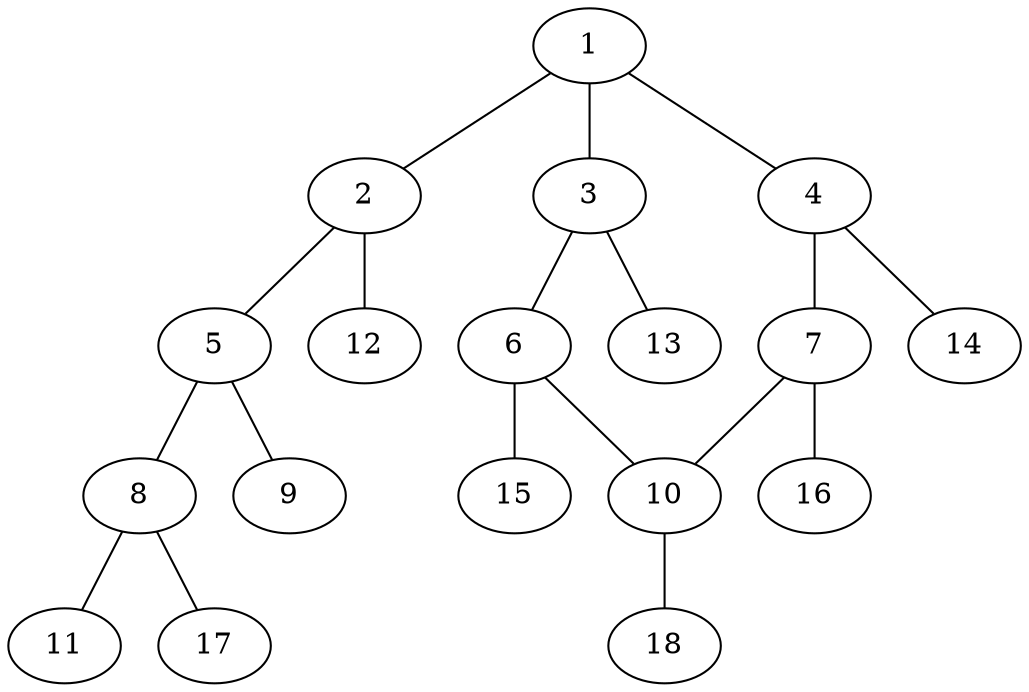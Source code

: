 graph molecule_484 {
	1	 [chem=C];
	2	 [chem=C];
	1 -- 2	 [valence=1];
	3	 [chem=C];
	1 -- 3	 [valence=2];
	4	 [chem=C];
	1 -- 4	 [valence=1];
	5	 [chem=C];
	2 -- 5	 [valence=2];
	12	 [chem=H];
	2 -- 12	 [valence=1];
	6	 [chem=C];
	3 -- 6	 [valence=1];
	13	 [chem=H];
	3 -- 13	 [valence=1];
	7	 [chem=C];
	4 -- 7	 [valence=2];
	14	 [chem=H];
	4 -- 14	 [valence=1];
	8	 [chem=C];
	5 -- 8	 [valence=1];
	9	 [chem=Br];
	5 -- 9	 [valence=1];
	10	 [chem=C];
	6 -- 10	 [valence=2];
	15	 [chem=H];
	6 -- 15	 [valence=1];
	7 -- 10	 [valence=1];
	16	 [chem=H];
	7 -- 16	 [valence=1];
	11	 [chem=O];
	8 -- 11	 [valence=2];
	17	 [chem=H];
	8 -- 17	 [valence=1];
	18	 [chem=H];
	10 -- 18	 [valence=1];
}

